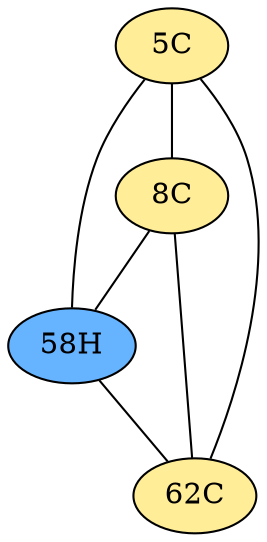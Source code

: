 // The Round Table
graph {
	"5C" [fillcolor="#FFED97" style=radial]
	"8C" [fillcolor="#FFED97" style=radial]
	"5C" -- "8C" [penwidth=1]
	"5C" [fillcolor="#FFED97" style=radial]
	"58H" [fillcolor="#66B3FF" style=radial]
	"5C" -- "58H" [penwidth=1]
	"5C" [fillcolor="#FFED97" style=radial]
	"62C" [fillcolor="#FFED97" style=radial]
	"5C" -- "62C" [penwidth=1]
	"8C" [fillcolor="#FFED97" style=radial]
	"58H" [fillcolor="#66B3FF" style=radial]
	"8C" -- "58H" [penwidth=1]
	"8C" [fillcolor="#FFED97" style=radial]
	"62C" [fillcolor="#FFED97" style=radial]
	"8C" -- "62C" [penwidth=1]
	"58H" [fillcolor="#66B3FF" style=radial]
	"62C" [fillcolor="#FFED97" style=radial]
	"58H" -- "62C" [penwidth=1]
}
